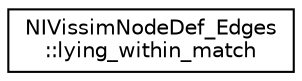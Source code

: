 digraph "Graphical Class Hierarchy"
{
  edge [fontname="Helvetica",fontsize="10",labelfontname="Helvetica",labelfontsize="10"];
  node [fontname="Helvetica",fontsize="10",shape=record];
  rankdir="LR";
  Node0 [label="NIVissimNodeDef_Edges\l::lying_within_match",height=0.2,width=0.4,color="black", fillcolor="white", style="filled",URL="$dc/d21/class_n_i_vissim_node_def___edges_1_1lying__within__match.html"];
}

